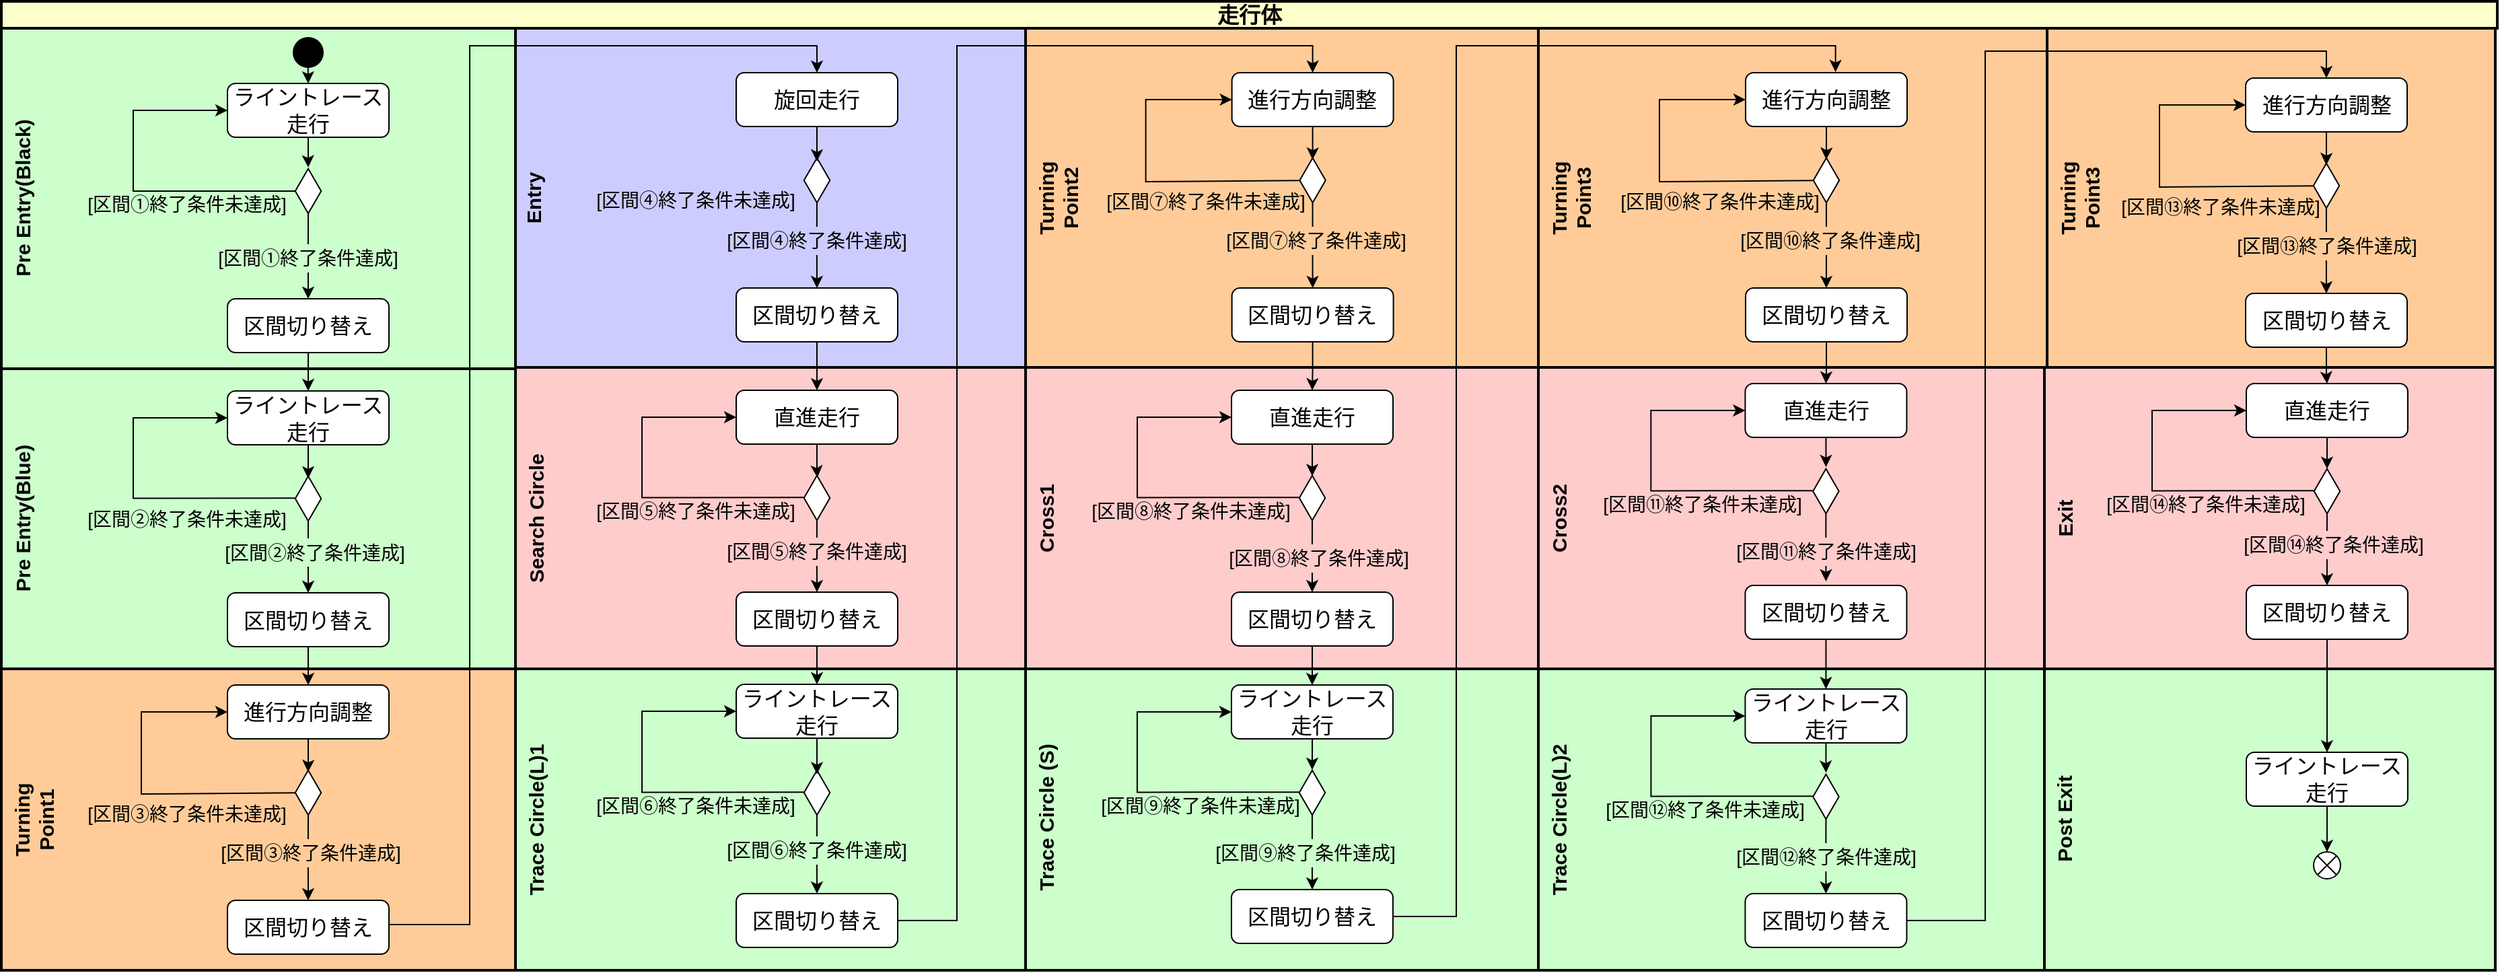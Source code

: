 <mxfile version="26.0.9">
  <diagram name="Page-1" id="2YBvvXClWsGukQMizWep">
    <mxGraphModel dx="2748" dy="-238" grid="0" gridSize="10" guides="1" tooltips="1" connect="1" arrows="1" fold="1" page="0" pageScale="1" pageWidth="850" pageHeight="1100" math="0" shadow="0">
      <root>
        <mxCell id="0" />
        <mxCell id="1" parent="0" />
        <mxCell id="0rzWzN3eRyqx4ulNen9h-58" value="Post Exit" style="rounded=0;whiteSpace=wrap;html=1;horizontal=0;align=center;verticalAlign=top;fillColor=light-dark(#CCFFCC,var(--ge-dark-color, #121212));strokeColor=light-dark(#000000,#FFFFFF);fontStyle=1;fontSize=15;strokeWidth=2;" parent="1" vertex="1">
          <mxGeometry x="1061" y="1862.5" width="336" height="224.5" as="geometry" />
        </mxCell>
        <mxCell id="0rzWzN3eRyqx4ulNen9h-57" value="Trace Circle(L)2" style="rounded=0;whiteSpace=wrap;html=1;horizontal=0;align=center;verticalAlign=top;fillColor=light-dark(#CCFFCC,var(--ge-dark-color, #121212));strokeColor=light-dark(#000000,#FFFFFF);fontStyle=1;fontSize=15;strokeWidth=2;" parent="1" vertex="1">
          <mxGeometry x="686" y="1863" width="376" height="224" as="geometry" />
        </mxCell>
        <mxCell id="0rzWzN3eRyqx4ulNen9h-56" value="Cross2" style="rounded=0;whiteSpace=wrap;html=1;horizontal=0;align=center;verticalAlign=top;fillColor=light-dark(#FFCCCC,var(--ge-dark-color, #121212));strokeColor=light-dark(#000000,#FFFFFF);fontStyle=1;fontSize=15;strokeWidth=2;" parent="1" vertex="1">
          <mxGeometry x="686" y="1639" width="378" height="224" as="geometry" />
        </mxCell>
        <mxCell id="0rzWzN3eRyqx4ulNen9h-50" value="&lt;div&gt;Turning&lt;/div&gt;Point1" style="rounded=0;whiteSpace=wrap;html=1;horizontal=0;align=center;verticalAlign=top;fillColor=light-dark(#FFCC99,var(--ge-dark-color, #121212));strokeColor=light-dark(#000000,#FFFFFF);fontStyle=1;fontSize=15;strokeWidth=2;" parent="1" vertex="1">
          <mxGeometry x="-456" y="1863" width="382" height="224" as="geometry" />
        </mxCell>
        <mxCell id="kD3-Drgtkmj37213V6Fg-55" value="Trace Circle (S)" style="rounded=0;whiteSpace=wrap;html=1;horizontal=0;align=center;verticalAlign=top;fillColor=light-dark(#CCFFCC,var(--ge-dark-color, #121212));strokeColor=light-dark(#000000,#FFFFFF);fontStyle=1;fontSize=15;strokeWidth=2;" parent="1" vertex="1">
          <mxGeometry x="305" y="1859.5" width="381" height="227.5" as="geometry" />
        </mxCell>
        <mxCell id="kD3-Drgtkmj37213V6Fg-52" value="Search Circle" style="rounded=0;whiteSpace=wrap;html=1;horizontal=0;align=center;verticalAlign=top;fillColor=light-dark(#FFCCCC,var(--ge-dark-color, #121212));strokeColor=light-dark(#000000,#FFFFFF);fontStyle=1;fontSize=15;strokeWidth=2;" parent="1" vertex="1">
          <mxGeometry x="-74" y="1639" width="379" height="224" as="geometry" />
        </mxCell>
        <mxCell id="0rzWzN3eRyqx4ulNen9h-2" value="&lt;div&gt;Turning&lt;/div&gt;Point3" style="rounded=0;whiteSpace=wrap;html=1;horizontal=0;align=center;verticalAlign=top;fillColor=light-dark(#FFCC99,var(--ge-dark-color, #121212));strokeColor=light-dark(#000000,#FFFFFF);fontStyle=1;fontSize=15;strokeWidth=2;" parent="1" vertex="1">
          <mxGeometry x="686" y="1387" width="378" height="252" as="geometry" />
        </mxCell>
        <mxCell id="0rzWzN3eRyqx4ulNen9h-3" value="&lt;div&gt;Turning&lt;/div&gt;Point3" style="rounded=0;whiteSpace=wrap;html=1;horizontal=0;align=center;verticalAlign=top;fillColor=light-dark(#FFCC99,var(--ge-dark-color, #121212));strokeColor=light-dark(#000000,#FFFFFF);fontStyle=1;fontSize=15;strokeWidth=2;" parent="1" vertex="1">
          <mxGeometry x="1064" y="1387" width="333" height="252" as="geometry" />
        </mxCell>
        <mxCell id="0rzWzN3eRyqx4ulNen9h-1" value="&lt;div&gt;Turning&lt;/div&gt;Point2" style="rounded=0;whiteSpace=wrap;html=1;horizontal=0;align=center;verticalAlign=top;fillColor=light-dark(#FFCC99,var(--ge-dark-color, #121212));strokeColor=light-dark(#000000,#FFFFFF);fontStyle=1;fontSize=15;strokeWidth=2;" parent="1" vertex="1">
          <mxGeometry x="305" y="1387" width="381" height="252" as="geometry" />
        </mxCell>
        <mxCell id="kD3-Drgtkmj37213V6Fg-36" value="Entry" style="rounded=0;whiteSpace=wrap;html=1;horizontal=0;align=center;verticalAlign=top;fillColor=light-dark(#CCCCFF,var(--ge-dark-color, #121212));strokeColor=light-dark(#000000,#FFFFFF);fontStyle=1;fontSize=15;strokeWidth=2;" parent="1" vertex="1">
          <mxGeometry x="-76" y="1387" width="381" height="252" as="geometry" />
        </mxCell>
        <mxCell id="kD3-Drgtkmj37213V6Fg-25" value="Pre Entry(B&lt;span style=&quot;background-color: transparent; color: light-dark(rgb(0, 0, 0), rgb(255, 255, 255));&quot;&gt;lue)&lt;/span&gt;" style="rounded=0;whiteSpace=wrap;html=1;horizontal=0;align=center;verticalAlign=top;fillColor=light-dark(#CCFFCC,var(--ge-dark-color, #121212));strokeColor=light-dark(#000000,#FFFFFF);fontStyle=1;fontSize=15;strokeWidth=2;" parent="1" vertex="1">
          <mxGeometry x="-456" y="1640" width="382" height="223" as="geometry" />
        </mxCell>
        <mxCell id="kD3-Drgtkmj37213V6Fg-4" value="Pre Entry(B&lt;span style=&quot;background-color: transparent; color: light-dark(rgb(0, 0, 0), rgb(255, 255, 255));&quot;&gt;lack)&lt;/span&gt;" style="rounded=0;whiteSpace=wrap;html=1;horizontal=0;align=center;verticalAlign=top;fillColor=light-dark(#CCFFCC,var(--ge-dark-color, #121212));strokeColor=light-dark(#000000,#FFFFFF);fontStyle=1;fontSize=15;strokeWidth=2;" parent="1" vertex="1">
          <mxGeometry x="-456" y="1387" width="382" height="253" as="geometry" />
        </mxCell>
        <mxCell id="kD3-Drgtkmj37213V6Fg-15" style="edgeStyle=orthogonalEdgeStyle;rounded=0;orthogonalLoop=1;jettySize=auto;html=1;entryX=0.5;entryY=0;entryDx=0;entryDy=0;exitX=0.495;exitY=0.845;exitDx=0;exitDy=0;exitPerimeter=0;" parent="1" source="kD3-Drgtkmj37213V6Fg-1" target="kD3-Drgtkmj37213V6Fg-8" edge="1">
          <mxGeometry relative="1" as="geometry" />
        </mxCell>
        <mxCell id="kD3-Drgtkmj37213V6Fg-1" value="" style="ellipse;html=1;shape=startState;fillColor=#000000;strokeColor=#000000;" parent="1" vertex="1">
          <mxGeometry x="-243" y="1390" width="30" height="30" as="geometry" />
        </mxCell>
        <mxCell id="kD3-Drgtkmj37213V6Fg-8" value="ライントレース走行" style="rounded=1;whiteSpace=wrap;html=1;fontSize=16;" parent="1" vertex="1">
          <mxGeometry x="-288" y="1428" width="120" height="40" as="geometry" />
        </mxCell>
        <mxCell id="kD3-Drgtkmj37213V6Fg-21" style="edgeStyle=orthogonalEdgeStyle;rounded=0;orthogonalLoop=1;jettySize=auto;html=1;entryX=0;entryY=0.5;entryDx=0;entryDy=0;exitX=0.5;exitY=0.003;exitDx=0;exitDy=0;exitPerimeter=0;" parent="1" source="kD3-Drgtkmj37213V6Fg-11" target="kD3-Drgtkmj37213V6Fg-8" edge="1">
          <mxGeometry relative="1" as="geometry">
            <mxPoint x="-228.022" y="1509.33" as="sourcePoint" />
            <mxPoint x="-288" y="1454.67" as="targetPoint" />
            <Array as="points">
              <mxPoint x="-358" y="1508" />
              <mxPoint x="-358" y="1448" />
            </Array>
          </mxGeometry>
        </mxCell>
        <mxCell id="kD3-Drgtkmj37213V6Fg-32" style="edgeStyle=orthogonalEdgeStyle;rounded=0;orthogonalLoop=1;jettySize=auto;html=1;entryX=0.5;entryY=0;entryDx=0;entryDy=0;" parent="1" source="kD3-Drgtkmj37213V6Fg-11" target="kD3-Drgtkmj37213V6Fg-24" edge="1">
          <mxGeometry relative="1" as="geometry" />
        </mxCell>
        <mxCell id="kD3-Drgtkmj37213V6Fg-11" value="" style="html=1;whiteSpace=wrap;aspect=fixed;shape=isoRectangle;rotation=90;direction=west;" parent="1" vertex="1">
          <mxGeometry x="-244.67" y="1498" width="33.34" height="20" as="geometry" />
        </mxCell>
        <mxCell id="kD3-Drgtkmj37213V6Fg-20" style="edgeStyle=orthogonalEdgeStyle;rounded=0;orthogonalLoop=1;jettySize=auto;html=1;entryX=1.03;entryY=0.503;entryDx=0;entryDy=0;entryPerimeter=0;" parent="1" source="kD3-Drgtkmj37213V6Fg-8" target="kD3-Drgtkmj37213V6Fg-11" edge="1">
          <mxGeometry relative="1" as="geometry" />
        </mxCell>
        <mxCell id="kD3-Drgtkmj37213V6Fg-22" value="[区間①終了条件未達成]" style="text;html=1;align=center;verticalAlign=middle;whiteSpace=wrap;rounded=0;fontSize=14;" parent="1" vertex="1">
          <mxGeometry x="-393" y="1508" width="150" height="20" as="geometry" />
        </mxCell>
        <mxCell id="kD3-Drgtkmj37213V6Fg-23" value="[区間①終了条件達成]" style="text;html=1;align=center;verticalAlign=middle;whiteSpace=wrap;rounded=0;fontSize=14;strokeColor=#CCFFCC;fillColor=light-dark(#CCFFCC,var(--ge-dark-color, #121212));" parent="1" vertex="1">
          <mxGeometry x="-303" y="1548" width="150" height="20" as="geometry" />
        </mxCell>
        <mxCell id="kD3-Drgtkmj37213V6Fg-31" style="edgeStyle=orthogonalEdgeStyle;rounded=0;orthogonalLoop=1;jettySize=auto;html=1;entryX=0.5;entryY=0;entryDx=0;entryDy=0;" parent="1" source="kD3-Drgtkmj37213V6Fg-24" target="kD3-Drgtkmj37213V6Fg-26" edge="1">
          <mxGeometry relative="1" as="geometry" />
        </mxCell>
        <mxCell id="kD3-Drgtkmj37213V6Fg-24" value="区間切り替え" style="rounded=1;whiteSpace=wrap;html=1;fontSize=16;" parent="1" vertex="1">
          <mxGeometry x="-288" y="1588" width="120" height="40" as="geometry" />
        </mxCell>
        <mxCell id="kD3-Drgtkmj37213V6Fg-26" value="ライントレース走行" style="rounded=1;whiteSpace=wrap;html=1;fontSize=16;" parent="1" vertex="1">
          <mxGeometry x="-288" y="1656.5" width="120" height="40" as="geometry" />
        </mxCell>
        <mxCell id="kD3-Drgtkmj37213V6Fg-28" style="edgeStyle=orthogonalEdgeStyle;rounded=0;orthogonalLoop=1;jettySize=auto;html=1;entryX=0;entryY=0.5;entryDx=0;entryDy=0;exitX=0.51;exitY=0.003;exitDx=0;exitDy=0;exitPerimeter=0;" parent="1" source="kD3-Drgtkmj37213V6Fg-29" edge="1">
          <mxGeometry relative="1" as="geometry">
            <mxPoint x="-237.94" y="1716.5" as="sourcePoint" />
            <mxPoint x="-288" y="1676.5" as="targetPoint" />
            <Array as="points">
              <mxPoint x="-358" y="1736.5" />
              <mxPoint x="-358" y="1676.5" />
            </Array>
          </mxGeometry>
        </mxCell>
        <mxCell id="0rzWzN3eRyqx4ulNen9h-52" style="edgeStyle=orthogonalEdgeStyle;rounded=0;orthogonalLoop=1;jettySize=auto;html=1;entryX=0.5;entryY=0;entryDx=0;entryDy=0;" parent="1" source="kD3-Drgtkmj37213V6Fg-27" target="kD3-Drgtkmj37213V6Fg-72" edge="1">
          <mxGeometry relative="1" as="geometry" />
        </mxCell>
        <mxCell id="kD3-Drgtkmj37213V6Fg-27" value="区間切り替え" style="rounded=1;whiteSpace=wrap;html=1;fontSize=16;" parent="1" vertex="1">
          <mxGeometry x="-288" y="1806.5" width="120" height="40" as="geometry" />
        </mxCell>
        <mxCell id="kD3-Drgtkmj37213V6Fg-35" style="edgeStyle=orthogonalEdgeStyle;rounded=0;orthogonalLoop=1;jettySize=auto;html=1;entryX=0.5;entryY=0;entryDx=0;entryDy=0;" parent="1" source="kD3-Drgtkmj37213V6Fg-29" target="kD3-Drgtkmj37213V6Fg-27" edge="1">
          <mxGeometry relative="1" as="geometry" />
        </mxCell>
        <mxCell id="kD3-Drgtkmj37213V6Fg-29" value="" style="html=1;whiteSpace=wrap;aspect=fixed;shape=isoRectangle;rotation=90;direction=west;" parent="1" vertex="1">
          <mxGeometry x="-244.67" y="1726.5" width="33.34" height="20" as="geometry" />
        </mxCell>
        <mxCell id="kD3-Drgtkmj37213V6Fg-30" style="edgeStyle=orthogonalEdgeStyle;rounded=0;orthogonalLoop=1;jettySize=auto;html=1;entryX=0.95;entryY=0.5;entryDx=0;entryDy=0;entryPerimeter=0;" parent="1" source="kD3-Drgtkmj37213V6Fg-26" target="kD3-Drgtkmj37213V6Fg-29" edge="1">
          <mxGeometry relative="1" as="geometry" />
        </mxCell>
        <mxCell id="kD3-Drgtkmj37213V6Fg-33" value="[区間②終了条件未達成]" style="text;html=1;align=center;verticalAlign=middle;whiteSpace=wrap;rounded=0;fontSize=14;" parent="1" vertex="1">
          <mxGeometry x="-393" y="1741.5" width="150" height="20" as="geometry" />
        </mxCell>
        <mxCell id="kD3-Drgtkmj37213V6Fg-34" value="[区間②終了条件達成]" style="text;html=1;align=center;verticalAlign=middle;whiteSpace=wrap;rounded=0;fontSize=14;strokeColor=#CCFFCC;fillColor=light-dark(#CCFFCC,var(--ge-dark-color, #121212));" parent="1" vertex="1">
          <mxGeometry x="-298" y="1766.5" width="150" height="20" as="geometry" />
        </mxCell>
        <mxCell id="kD3-Drgtkmj37213V6Fg-41" value="旋回走行" style="rounded=1;whiteSpace=wrap;html=1;fontSize=16;" parent="1" vertex="1">
          <mxGeometry x="90" y="1420" width="120" height="40" as="geometry" />
        </mxCell>
        <mxCell id="0rzWzN3eRyqx4ulNen9h-55" style="edgeStyle=orthogonalEdgeStyle;rounded=0;orthogonalLoop=1;jettySize=auto;html=1;" parent="1" source="kD3-Drgtkmj37213V6Fg-42" target="kD3-Drgtkmj37213V6Fg-62" edge="1">
          <mxGeometry relative="1" as="geometry" />
        </mxCell>
        <mxCell id="kD3-Drgtkmj37213V6Fg-42" value="区間切り替え" style="rounded=1;whiteSpace=wrap;html=1;fontSize=16;" parent="1" vertex="1">
          <mxGeometry x="90" y="1580" width="120" height="40" as="geometry" />
        </mxCell>
        <mxCell id="kD3-Drgtkmj37213V6Fg-48" style="edgeStyle=orthogonalEdgeStyle;rounded=0;orthogonalLoop=1;jettySize=auto;html=1;" parent="1" source="kD3-Drgtkmj37213V6Fg-43" target="kD3-Drgtkmj37213V6Fg-42" edge="1">
          <mxGeometry relative="1" as="geometry" />
        </mxCell>
        <mxCell id="kD3-Drgtkmj37213V6Fg-43" value="" style="html=1;whiteSpace=wrap;aspect=fixed;shape=isoRectangle;rotation=90;direction=west;" parent="1" vertex="1">
          <mxGeometry x="133.33" y="1490" width="33.34" height="20" as="geometry" />
        </mxCell>
        <mxCell id="kD3-Drgtkmj37213V6Fg-47" style="edgeStyle=orthogonalEdgeStyle;rounded=0;orthogonalLoop=1;jettySize=auto;html=1;entryX=0.922;entryY=0.498;entryDx=0;entryDy=0;entryPerimeter=0;" parent="1" source="kD3-Drgtkmj37213V6Fg-41" target="kD3-Drgtkmj37213V6Fg-43" edge="1">
          <mxGeometry relative="1" as="geometry" />
        </mxCell>
        <mxCell id="kD3-Drgtkmj37213V6Fg-50" value="[区間④終了条件達成]" style="text;html=1;align=center;verticalAlign=middle;whiteSpace=wrap;rounded=0;fontSize=14;strokeColor=#CCCCFF;fillColor=light-dark(#CCCCFF,var(--ge-dark-color, #121212));" parent="1" vertex="1">
          <mxGeometry x="75" y="1535" width="150" height="20" as="geometry" />
        </mxCell>
        <mxCell id="kD3-Drgtkmj37213V6Fg-51" value="[区間④終了条件未達成]" style="text;html=1;align=center;verticalAlign=middle;whiteSpace=wrap;rounded=0;fontSize=14;" parent="1" vertex="1">
          <mxGeometry x="-15" y="1505" width="150" height="20" as="geometry" />
        </mxCell>
        <mxCell id="kD3-Drgtkmj37213V6Fg-53" value="Trace Circle(L)1" style="rounded=0;whiteSpace=wrap;html=1;horizontal=0;align=center;verticalAlign=top;fillColor=light-dark(#CCFFCC,var(--ge-dark-color, #121212));strokeColor=light-dark(#000000,#FFFFFF);fontStyle=1;fontSize=15;strokeWidth=2;" parent="1" vertex="1">
          <mxGeometry x="-74" y="1863" width="379" height="224" as="geometry" />
        </mxCell>
        <mxCell id="kD3-Drgtkmj37213V6Fg-54" value="Cross1" style="rounded=0;whiteSpace=wrap;html=1;horizontal=0;align=center;verticalAlign=top;fillColor=light-dark(#FFCCCC,var(--ge-dark-color, #121212));strokeColor=light-dark(#000000,#FFFFFF);fontStyle=1;fontSize=15;strokeWidth=2;" parent="1" vertex="1">
          <mxGeometry x="305" y="1639" width="381" height="224" as="geometry" />
        </mxCell>
        <mxCell id="kD3-Drgtkmj37213V6Fg-56" value="Exit" style="rounded=0;whiteSpace=wrap;html=1;horizontal=0;align=center;verticalAlign=top;fillColor=light-dark(#FFCCCC,var(--ge-dark-color, #121212));strokeColor=light-dark(#000000,#FFFFFF);fontStyle=1;fontSize=15;strokeWidth=2;" parent="1" vertex="1">
          <mxGeometry x="1062" y="1639" width="335" height="224" as="geometry" />
        </mxCell>
        <mxCell id="kD3-Drgtkmj37213V6Fg-62" value="直進走行" style="rounded=1;whiteSpace=wrap;html=1;fontSize=16;" parent="1" vertex="1">
          <mxGeometry x="90" y="1656" width="120" height="40" as="geometry" />
        </mxCell>
        <mxCell id="0rzWzN3eRyqx4ulNen9h-8" style="edgeStyle=orthogonalEdgeStyle;rounded=0;orthogonalLoop=1;jettySize=auto;html=1;" parent="1" source="kD3-Drgtkmj37213V6Fg-63" target="kD3-Drgtkmj37213V6Fg-71" edge="1">
          <mxGeometry relative="1" as="geometry" />
        </mxCell>
        <mxCell id="kD3-Drgtkmj37213V6Fg-63" value="区間切り替え" style="rounded=1;whiteSpace=wrap;html=1;fontSize=16;" parent="1" vertex="1">
          <mxGeometry x="90" y="1806" width="120" height="40" as="geometry" />
        </mxCell>
        <mxCell id="kD3-Drgtkmj37213V6Fg-64" style="edgeStyle=orthogonalEdgeStyle;rounded=0;orthogonalLoop=1;jettySize=auto;html=1;entryX=0;entryY=0.5;entryDx=0;entryDy=0;exitX=0.51;exitY=0.003;exitDx=0;exitDy=0;exitPerimeter=0;" parent="1" source="kD3-Drgtkmj37213V6Fg-65" edge="1">
          <mxGeometry relative="1" as="geometry">
            <mxPoint x="140.06" y="1716" as="sourcePoint" />
            <mxPoint x="90" y="1676" as="targetPoint" />
            <Array as="points">
              <mxPoint x="20" y="1736" />
              <mxPoint x="20" y="1676" />
            </Array>
          </mxGeometry>
        </mxCell>
        <mxCell id="kD3-Drgtkmj37213V6Fg-70" style="edgeStyle=orthogonalEdgeStyle;rounded=0;orthogonalLoop=1;jettySize=auto;html=1;entryX=0.5;entryY=0;entryDx=0;entryDy=0;" parent="1" source="kD3-Drgtkmj37213V6Fg-65" target="kD3-Drgtkmj37213V6Fg-63" edge="1">
          <mxGeometry relative="1" as="geometry" />
        </mxCell>
        <mxCell id="kD3-Drgtkmj37213V6Fg-65" value="" style="html=1;whiteSpace=wrap;aspect=fixed;shape=isoRectangle;rotation=90;direction=west;" parent="1" vertex="1">
          <mxGeometry x="133.33" y="1726" width="33.34" height="20" as="geometry" />
        </mxCell>
        <mxCell id="kD3-Drgtkmj37213V6Fg-66" value="[区間⑤終了条件未達成]" style="text;html=1;align=center;verticalAlign=middle;whiteSpace=wrap;rounded=0;fontSize=14;" parent="1" vertex="1">
          <mxGeometry x="-15" y="1736" width="150" height="20" as="geometry" />
        </mxCell>
        <mxCell id="kD3-Drgtkmj37213V6Fg-67" value="[区間⑤終了条件達成]" style="text;html=1;align=center;verticalAlign=middle;whiteSpace=wrap;rounded=0;fontSize=14;strokeColor=#FFCCCC;fillColor=light-dark(#FFCCCC,var(--ge-dark-color, #121212));" parent="1" vertex="1">
          <mxGeometry x="75" y="1766" width="150" height="20" as="geometry" />
        </mxCell>
        <mxCell id="kD3-Drgtkmj37213V6Fg-69" style="edgeStyle=orthogonalEdgeStyle;rounded=0;orthogonalLoop=1;jettySize=auto;html=1;entryX=0.958;entryY=0.516;entryDx=0;entryDy=0;entryPerimeter=0;" parent="1" source="kD3-Drgtkmj37213V6Fg-62" target="kD3-Drgtkmj37213V6Fg-65" edge="1">
          <mxGeometry relative="1" as="geometry" />
        </mxCell>
        <mxCell id="kD3-Drgtkmj37213V6Fg-71" value="ライントレース&lt;div&gt;走行&lt;/div&gt;" style="rounded=1;whiteSpace=wrap;html=1;fontSize=16;" parent="1" vertex="1">
          <mxGeometry x="90" y="1874.5" width="120" height="40" as="geometry" />
        </mxCell>
        <mxCell id="kD3-Drgtkmj37213V6Fg-72" value="進行方向調整" style="rounded=1;whiteSpace=wrap;html=1;fontSize=16;" parent="1" vertex="1">
          <mxGeometry x="-288" y="1875" width="120" height="40" as="geometry" />
        </mxCell>
        <mxCell id="kD3-Drgtkmj37213V6Fg-73" style="edgeStyle=orthogonalEdgeStyle;rounded=0;orthogonalLoop=1;jettySize=auto;html=1;entryX=0;entryY=0.5;entryDx=0;entryDy=0;exitX=0.51;exitY=0.003;exitDx=0;exitDy=0;exitPerimeter=0;" parent="1" source="kD3-Drgtkmj37213V6Fg-74" edge="1">
          <mxGeometry relative="1" as="geometry">
            <mxPoint x="140.06" y="1934.5" as="sourcePoint" />
            <mxPoint x="90" y="1894.5" as="targetPoint" />
            <Array as="points">
              <mxPoint x="20" y="1954.5" />
              <mxPoint x="20" y="1894.5" />
            </Array>
          </mxGeometry>
        </mxCell>
        <mxCell id="DjXo14qDJdDYDq_xt4h0-59" style="edgeStyle=orthogonalEdgeStyle;rounded=0;orthogonalLoop=1;jettySize=auto;html=1;" parent="1" source="kD3-Drgtkmj37213V6Fg-74" target="DjXo14qDJdDYDq_xt4h0-58" edge="1">
          <mxGeometry relative="1" as="geometry" />
        </mxCell>
        <mxCell id="kD3-Drgtkmj37213V6Fg-74" value="" style="html=1;whiteSpace=wrap;aspect=fixed;shape=isoRectangle;rotation=90;direction=west;" parent="1" vertex="1">
          <mxGeometry x="133.33" y="1945" width="33.34" height="20" as="geometry" />
        </mxCell>
        <mxCell id="kD3-Drgtkmj37213V6Fg-75" value="[区間⑥終了条件未達成]" style="text;html=1;align=center;verticalAlign=middle;whiteSpace=wrap;rounded=0;fontSize=14;" parent="1" vertex="1">
          <mxGeometry x="-15" y="1954.5" width="150" height="20" as="geometry" />
        </mxCell>
        <mxCell id="kD3-Drgtkmj37213V6Fg-76" value="直進走行" style="rounded=1;whiteSpace=wrap;html=1;fontSize=16;" parent="1" vertex="1">
          <mxGeometry x="458" y="1656" width="120" height="40" as="geometry" />
        </mxCell>
        <mxCell id="0rzWzN3eRyqx4ulNen9h-69" style="edgeStyle=orthogonalEdgeStyle;rounded=0;orthogonalLoop=1;jettySize=auto;html=1;" parent="1" source="kD3-Drgtkmj37213V6Fg-77" target="kD3-Drgtkmj37213V6Fg-89" edge="1">
          <mxGeometry relative="1" as="geometry" />
        </mxCell>
        <mxCell id="kD3-Drgtkmj37213V6Fg-77" value="区間切り替え" style="rounded=1;whiteSpace=wrap;html=1;fontSize=16;" parent="1" vertex="1">
          <mxGeometry x="458" y="1806" width="120" height="40" as="geometry" />
        </mxCell>
        <mxCell id="kD3-Drgtkmj37213V6Fg-78" style="edgeStyle=orthogonalEdgeStyle;rounded=0;orthogonalLoop=1;jettySize=auto;html=1;entryX=0;entryY=0.5;entryDx=0;entryDy=0;exitX=0.51;exitY=0.003;exitDx=0;exitDy=0;exitPerimeter=0;" parent="1" source="kD3-Drgtkmj37213V6Fg-79" edge="1">
          <mxGeometry relative="1" as="geometry">
            <mxPoint x="508.06" y="1716" as="sourcePoint" />
            <mxPoint x="458" y="1676" as="targetPoint" />
            <Array as="points">
              <mxPoint x="388" y="1736" />
              <mxPoint x="388" y="1676" />
            </Array>
          </mxGeometry>
        </mxCell>
        <mxCell id="kD3-Drgtkmj37213V6Fg-86" style="edgeStyle=orthogonalEdgeStyle;rounded=0;orthogonalLoop=1;jettySize=auto;html=1;entryX=0.5;entryY=0;entryDx=0;entryDy=0;" parent="1" source="kD3-Drgtkmj37213V6Fg-79" target="kD3-Drgtkmj37213V6Fg-77" edge="1">
          <mxGeometry relative="1" as="geometry" />
        </mxCell>
        <mxCell id="kD3-Drgtkmj37213V6Fg-79" value="" style="html=1;whiteSpace=wrap;aspect=fixed;shape=isoRectangle;rotation=90;direction=west;" parent="1" vertex="1">
          <mxGeometry x="501.33" y="1726" width="33.34" height="20" as="geometry" />
        </mxCell>
        <mxCell id="kD3-Drgtkmj37213V6Fg-80" value="[区間⑧終了条件未達成]" style="text;html=1;align=center;verticalAlign=middle;whiteSpace=wrap;rounded=0;fontSize=14;" parent="1" vertex="1">
          <mxGeometry x="353" y="1736" width="150" height="20" as="geometry" />
        </mxCell>
        <mxCell id="kD3-Drgtkmj37213V6Fg-82" style="edgeStyle=orthogonalEdgeStyle;rounded=0;orthogonalLoop=1;jettySize=auto;html=1;entryX=0.914;entryY=0.5;entryDx=0;entryDy=0;entryPerimeter=0;" parent="1" source="kD3-Drgtkmj37213V6Fg-71" target="kD3-Drgtkmj37213V6Fg-74" edge="1">
          <mxGeometry relative="1" as="geometry" />
        </mxCell>
        <mxCell id="kD3-Drgtkmj37213V6Fg-85" style="edgeStyle=orthogonalEdgeStyle;rounded=0;orthogonalLoop=1;jettySize=auto;html=1;entryX=0.986;entryY=0.5;entryDx=0;entryDy=0;entryPerimeter=0;" parent="1" source="kD3-Drgtkmj37213V6Fg-76" target="kD3-Drgtkmj37213V6Fg-79" edge="1">
          <mxGeometry relative="1" as="geometry" />
        </mxCell>
        <mxCell id="kD3-Drgtkmj37213V6Fg-87" value="[区間⑧終了条件達成]" style="text;html=1;align=center;verticalAlign=middle;whiteSpace=wrap;rounded=0;fontSize=14;strokeColor=#FFCCCC;fillColor=light-dark(#FFCCCC,var(--ge-dark-color, #121212));" parent="1" vertex="1">
          <mxGeometry x="448" y="1771" width="150" height="20" as="geometry" />
        </mxCell>
        <mxCell id="kD3-Drgtkmj37213V6Fg-88" value="[区間⑥終了条件達成]" style="text;html=1;align=center;verticalAlign=middle;whiteSpace=wrap;rounded=0;fontSize=14;strokeColor=#CCFFCC;fillColor=light-dark(#CCFFCC,var(--ge-dark-color, #121212));" parent="1" vertex="1">
          <mxGeometry x="75" y="1988" width="150" height="20" as="geometry" />
        </mxCell>
        <mxCell id="kD3-Drgtkmj37213V6Fg-89" value="ライントレース走行" style="rounded=1;whiteSpace=wrap;html=1;fontSize=16;" parent="1" vertex="1">
          <mxGeometry x="457.97" y="1875" width="120" height="40" as="geometry" />
        </mxCell>
        <mxCell id="kD3-Drgtkmj37213V6Fg-91" style="edgeStyle=orthogonalEdgeStyle;rounded=0;orthogonalLoop=1;jettySize=auto;html=1;entryX=0;entryY=0.5;entryDx=0;entryDy=0;exitX=0.51;exitY=0.003;exitDx=0;exitDy=0;exitPerimeter=0;" parent="1" source="kD3-Drgtkmj37213V6Fg-93" edge="1">
          <mxGeometry relative="1" as="geometry">
            <mxPoint x="508.03" y="1935" as="sourcePoint" />
            <mxPoint x="457.97" y="1895" as="targetPoint" />
            <Array as="points">
              <mxPoint x="387.97" y="1955" />
              <mxPoint x="387.97" y="1895" />
            </Array>
          </mxGeometry>
        </mxCell>
        <mxCell id="DjXo14qDJdDYDq_xt4h0-62" style="edgeStyle=orthogonalEdgeStyle;rounded=0;orthogonalLoop=1;jettySize=auto;html=1;" parent="1" source="kD3-Drgtkmj37213V6Fg-93" target="DjXo14qDJdDYDq_xt4h0-61" edge="1">
          <mxGeometry relative="1" as="geometry" />
        </mxCell>
        <mxCell id="kD3-Drgtkmj37213V6Fg-93" value="" style="html=1;whiteSpace=wrap;aspect=fixed;shape=isoRectangle;rotation=90;direction=west;" parent="1" vertex="1">
          <mxGeometry x="501.3" y="1945" width="33.34" height="20" as="geometry" />
        </mxCell>
        <mxCell id="DjXo14qDJdDYDq_xt4h0-3" style="edgeStyle=orthogonalEdgeStyle;rounded=0;orthogonalLoop=1;jettySize=auto;html=1;entryX=1.01;entryY=0.5;entryDx=0;entryDy=0;entryPerimeter=0;" parent="1" source="kD3-Drgtkmj37213V6Fg-89" target="kD3-Drgtkmj37213V6Fg-93" edge="1">
          <mxGeometry relative="1" as="geometry" />
        </mxCell>
        <mxCell id="DjXo14qDJdDYDq_xt4h0-5" value="[区間⑨終了条件未達成]" style="text;html=1;align=center;verticalAlign=middle;whiteSpace=wrap;rounded=0;fontSize=14;" parent="1" vertex="1">
          <mxGeometry x="360" y="1955" width="150" height="20" as="geometry" />
        </mxCell>
        <mxCell id="DjXo14qDJdDYDq_xt4h0-6" value="[区間⑨終了条件達成]" style="text;html=1;align=center;verticalAlign=middle;whiteSpace=wrap;rounded=0;fontSize=14;strokeColor=#CCFFCC;fillColor=light-dark(#CCFFCC,var(--ge-dark-color, #121212));" parent="1" vertex="1">
          <mxGeometry x="438" y="1990" width="150" height="20" as="geometry" />
        </mxCell>
        <mxCell id="DjXo14qDJdDYDq_xt4h0-9" value="直進走行" style="rounded=1;whiteSpace=wrap;html=1;fontSize=16;" parent="1" vertex="1">
          <mxGeometry x="839.7" y="1651" width="120" height="40" as="geometry" />
        </mxCell>
        <mxCell id="0rzWzN3eRyqx4ulNen9h-37" style="edgeStyle=orthogonalEdgeStyle;rounded=0;orthogonalLoop=1;jettySize=auto;html=1;" parent="1" source="DjXo14qDJdDYDq_xt4h0-10" target="DjXo14qDJdDYDq_xt4h0-20" edge="1">
          <mxGeometry relative="1" as="geometry" />
        </mxCell>
        <mxCell id="DjXo14qDJdDYDq_xt4h0-10" value="区間切り替え" style="rounded=1;whiteSpace=wrap;html=1;fontSize=16;" parent="1" vertex="1">
          <mxGeometry x="839.7" y="1801" width="120" height="40" as="geometry" />
        </mxCell>
        <mxCell id="DjXo14qDJdDYDq_xt4h0-11" style="edgeStyle=orthogonalEdgeStyle;rounded=0;orthogonalLoop=1;jettySize=auto;html=1;entryX=0;entryY=0.5;entryDx=0;entryDy=0;exitX=0.51;exitY=0.003;exitDx=0;exitDy=0;exitPerimeter=0;" parent="1" source="DjXo14qDJdDYDq_xt4h0-12" edge="1">
          <mxGeometry relative="1" as="geometry">
            <mxPoint x="889.73" y="1711" as="sourcePoint" />
            <mxPoint x="839.67" y="1671" as="targetPoint" />
            <Array as="points">
              <mxPoint x="769.67" y="1731" />
              <mxPoint x="769.67" y="1671" />
            </Array>
          </mxGeometry>
        </mxCell>
        <mxCell id="DjXo14qDJdDYDq_xt4h0-12" value="" style="html=1;whiteSpace=wrap;aspect=fixed;shape=isoRectangle;rotation=90;direction=west;" parent="1" vertex="1">
          <mxGeometry x="883.0" y="1721" width="33.34" height="20" as="geometry" />
        </mxCell>
        <mxCell id="DjXo14qDJdDYDq_xt4h0-13" value="[区間⑪終了条件未達成]" style="text;html=1;align=center;verticalAlign=middle;whiteSpace=wrap;rounded=0;fontSize=14;" parent="1" vertex="1">
          <mxGeometry x="733" y="1731" width="150" height="20" as="geometry" />
        </mxCell>
        <mxCell id="DjXo14qDJdDYDq_xt4h0-16" style="edgeStyle=orthogonalEdgeStyle;rounded=0;orthogonalLoop=1;jettySize=auto;html=1;entryX=1.04;entryY=0.502;entryDx=0;entryDy=0;entryPerimeter=0;" parent="1" source="DjXo14qDJdDYDq_xt4h0-9" target="DjXo14qDJdDYDq_xt4h0-12" edge="1">
          <mxGeometry relative="1" as="geometry" />
        </mxCell>
        <mxCell id="DjXo14qDJdDYDq_xt4h0-17" style="edgeStyle=orthogonalEdgeStyle;rounded=0;orthogonalLoop=1;jettySize=auto;html=1;entryX=0.5;entryY=-0.075;entryDx=0;entryDy=0;entryPerimeter=0;" parent="1" source="DjXo14qDJdDYDq_xt4h0-12" target="DjXo14qDJdDYDq_xt4h0-10" edge="1">
          <mxGeometry relative="1" as="geometry" />
        </mxCell>
        <mxCell id="DjXo14qDJdDYDq_xt4h0-14" value="[区間⑪終了条件達成]" style="text;html=1;align=center;verticalAlign=middle;whiteSpace=wrap;rounded=0;fontSize=14;strokeColor=#FFCCCC;fillColor=light-dark(#FFCCCC,var(--ge-dark-color, #121212));" parent="1" vertex="1">
          <mxGeometry x="824.7" y="1766" width="150" height="20" as="geometry" />
        </mxCell>
        <mxCell id="DjXo14qDJdDYDq_xt4h0-19" value="走行体" style="rounded=0;whiteSpace=wrap;html=1;strokeWidth=2;fillColor=light-dark(#FFFFCC,var(--ge-dark-color, #121212));fontSize=16;fontStyle=1" parent="1" vertex="1">
          <mxGeometry x="-456" y="1367" width="1854.5" height="20" as="geometry" />
        </mxCell>
        <mxCell id="DjXo14qDJdDYDq_xt4h0-20" value="ライントレース&lt;div&gt;走行&lt;/div&gt;" style="rounded=1;whiteSpace=wrap;html=1;fontSize=16;" parent="1" vertex="1">
          <mxGeometry x="839.7" y="1878" width="120" height="40" as="geometry" />
        </mxCell>
        <mxCell id="DjXo14qDJdDYDq_xt4h0-22" style="edgeStyle=orthogonalEdgeStyle;rounded=0;orthogonalLoop=1;jettySize=auto;html=1;entryX=0;entryY=0.5;entryDx=0;entryDy=0;exitX=0.51;exitY=0.003;exitDx=0;exitDy=0;exitPerimeter=0;" parent="1" source="DjXo14qDJdDYDq_xt4h0-23" edge="1">
          <mxGeometry relative="1" as="geometry">
            <mxPoint x="889.76" y="1938" as="sourcePoint" />
            <mxPoint x="839.7" y="1898" as="targetPoint" />
            <Array as="points">
              <mxPoint x="769.7" y="1958" />
              <mxPoint x="769.7" y="1898" />
            </Array>
          </mxGeometry>
        </mxCell>
        <mxCell id="DjXo14qDJdDYDq_xt4h0-65" style="edgeStyle=orthogonalEdgeStyle;rounded=0;orthogonalLoop=1;jettySize=auto;html=1;" parent="1" source="DjXo14qDJdDYDq_xt4h0-23" target="DjXo14qDJdDYDq_xt4h0-64" edge="1">
          <mxGeometry relative="1" as="geometry" />
        </mxCell>
        <mxCell id="DjXo14qDJdDYDq_xt4h0-23" value="" style="html=1;whiteSpace=wrap;aspect=fixed;shape=isoRectangle;rotation=90;direction=west;" parent="1" vertex="1">
          <mxGeometry x="883.03" y="1948" width="33.34" height="20" as="geometry" />
        </mxCell>
        <mxCell id="DjXo14qDJdDYDq_xt4h0-24" value="[区間⑫終了条件未達成]" style="text;html=1;align=center;verticalAlign=middle;whiteSpace=wrap;rounded=0;fontSize=14;" parent="1" vertex="1">
          <mxGeometry x="734.7" y="1958" width="150" height="20" as="geometry" />
        </mxCell>
        <mxCell id="DjXo14qDJdDYDq_xt4h0-25" value="[区間⑫終了条件達成]" style="text;html=1;align=center;verticalAlign=middle;whiteSpace=wrap;rounded=0;fontSize=14;strokeColor=#CCFFCC;fillColor=light-dark(#CCFFCC,var(--ge-dark-color, #121212));" parent="1" vertex="1">
          <mxGeometry x="824.7" y="1993" width="150" height="20" as="geometry" />
        </mxCell>
        <mxCell id="DjXo14qDJdDYDq_xt4h0-27" style="edgeStyle=orthogonalEdgeStyle;rounded=0;orthogonalLoop=1;jettySize=auto;html=1;entryX=1.035;entryY=0.503;entryDx=0;entryDy=0;entryPerimeter=0;" parent="1" source="DjXo14qDJdDYDq_xt4h0-20" target="DjXo14qDJdDYDq_xt4h0-23" edge="1">
          <mxGeometry relative="1" as="geometry" />
        </mxCell>
        <mxCell id="DjXo14qDJdDYDq_xt4h0-30" value="直進走行" style="rounded=1;whiteSpace=wrap;html=1;fontSize=16;" parent="1" vertex="1">
          <mxGeometry x="1212" y="1651" width="120" height="40" as="geometry" />
        </mxCell>
        <mxCell id="0rzWzN3eRyqx4ulNen9h-73" style="edgeStyle=orthogonalEdgeStyle;rounded=0;orthogonalLoop=1;jettySize=auto;html=1;" parent="1" source="DjXo14qDJdDYDq_xt4h0-31" target="DjXo14qDJdDYDq_xt4h0-39" edge="1">
          <mxGeometry relative="1" as="geometry" />
        </mxCell>
        <mxCell id="DjXo14qDJdDYDq_xt4h0-31" value="区間切り替え" style="rounded=1;whiteSpace=wrap;html=1;fontSize=16;" parent="1" vertex="1">
          <mxGeometry x="1212" y="1801" width="120" height="40" as="geometry" />
        </mxCell>
        <mxCell id="DjXo14qDJdDYDq_xt4h0-32" style="edgeStyle=orthogonalEdgeStyle;rounded=0;orthogonalLoop=1;jettySize=auto;html=1;entryX=0;entryY=0.5;entryDx=0;entryDy=0;exitX=0.51;exitY=0.003;exitDx=0;exitDy=0;exitPerimeter=0;" parent="1" source="DjXo14qDJdDYDq_xt4h0-33" edge="1">
          <mxGeometry relative="1" as="geometry">
            <mxPoint x="1262.06" y="1711" as="sourcePoint" />
            <mxPoint x="1212" y="1671" as="targetPoint" />
            <Array as="points">
              <mxPoint x="1142" y="1731" />
              <mxPoint x="1142" y="1671" />
            </Array>
          </mxGeometry>
        </mxCell>
        <mxCell id="DjXo14qDJdDYDq_xt4h0-38" style="edgeStyle=orthogonalEdgeStyle;rounded=0;orthogonalLoop=1;jettySize=auto;html=1;" parent="1" source="DjXo14qDJdDYDq_xt4h0-33" target="DjXo14qDJdDYDq_xt4h0-31" edge="1">
          <mxGeometry relative="1" as="geometry" />
        </mxCell>
        <mxCell id="DjXo14qDJdDYDq_xt4h0-33" value="" style="html=1;whiteSpace=wrap;aspect=fixed;shape=isoRectangle;rotation=90;direction=west;" parent="1" vertex="1">
          <mxGeometry x="1255.33" y="1721" width="33.34" height="20" as="geometry" />
        </mxCell>
        <mxCell id="DjXo14qDJdDYDq_xt4h0-34" value="[区間⑭&lt;span style=&quot;background-color: transparent; color: light-dark(rgb(0, 0, 0), rgb(255, 255, 255));&quot;&gt;終了条件未達成]&lt;/span&gt;" style="text;html=1;align=center;verticalAlign=middle;whiteSpace=wrap;rounded=0;fontSize=14;" parent="1" vertex="1">
          <mxGeometry x="1107" y="1731" width="150" height="20" as="geometry" />
        </mxCell>
        <mxCell id="DjXo14qDJdDYDq_xt4h0-35" value="[区間⑭終了条件達成]" style="text;html=1;align=center;verticalAlign=middle;whiteSpace=wrap;rounded=0;fontSize=14;strokeColor=#FFCCCC;fillColor=light-dark(#FFCCCC,var(--ge-dark-color, #121212));" parent="1" vertex="1">
          <mxGeometry x="1202" y="1761" width="150" height="20" as="geometry" />
        </mxCell>
        <mxCell id="DjXo14qDJdDYDq_xt4h0-37" style="edgeStyle=orthogonalEdgeStyle;rounded=0;orthogonalLoop=1;jettySize=auto;html=1;entryX=1;entryY=0.499;entryDx=0;entryDy=0;entryPerimeter=0;" parent="1" source="DjXo14qDJdDYDq_xt4h0-30" target="DjXo14qDJdDYDq_xt4h0-33" edge="1">
          <mxGeometry relative="1" as="geometry" />
        </mxCell>
        <mxCell id="DjXo14qDJdDYDq_xt4h0-39" value="ライントレース&lt;div&gt;走行&lt;/div&gt;" style="rounded=1;whiteSpace=wrap;html=1;fontSize=16;" parent="1" vertex="1">
          <mxGeometry x="1212" y="1925" width="120" height="40" as="geometry" />
        </mxCell>
        <mxCell id="DjXo14qDJdDYDq_xt4h0-54" value="" style="shape=sumEllipse;perimeter=ellipsePerimeter;whiteSpace=wrap;html=1;backgroundOutline=1;" parent="1" vertex="1">
          <mxGeometry x="1262" y="1999" width="20" height="20" as="geometry" />
        </mxCell>
        <mxCell id="0rzWzN3eRyqx4ulNen9h-67" style="edgeStyle=orthogonalEdgeStyle;rounded=0;orthogonalLoop=1;jettySize=auto;html=1;entryX=0.5;entryY=0;entryDx=0;entryDy=0;" parent="1" source="DjXo14qDJdDYDq_xt4h0-58" target="0rzWzN3eRyqx4ulNen9h-59" edge="1">
          <mxGeometry relative="1" as="geometry">
            <Array as="points">
              <mxPoint x="254" y="2050" />
              <mxPoint x="254" y="1400" />
              <mxPoint x="518" y="1400" />
            </Array>
          </mxGeometry>
        </mxCell>
        <mxCell id="DjXo14qDJdDYDq_xt4h0-58" value="区間切り替え" style="rounded=1;whiteSpace=wrap;html=1;fontSize=16;" parent="1" vertex="1">
          <mxGeometry x="90" y="2030" width="120" height="40" as="geometry" />
        </mxCell>
        <mxCell id="DjXo14qDJdDYDq_xt4h0-61" value="区間切り替え" style="rounded=1;whiteSpace=wrap;html=1;fontSize=16;" parent="1" vertex="1">
          <mxGeometry x="457.97" y="2027" width="120" height="40" as="geometry" />
        </mxCell>
        <mxCell id="0rzWzN3eRyqx4ulNen9h-45" style="edgeStyle=orthogonalEdgeStyle;rounded=0;orthogonalLoop=1;jettySize=auto;html=1;entryX=0.5;entryY=0;entryDx=0;entryDy=0;" parent="1" source="DjXo14qDJdDYDq_xt4h0-64" target="0rzWzN3eRyqx4ulNen9h-38" edge="1">
          <mxGeometry relative="1" as="geometry">
            <Array as="points">
              <mxPoint x="1018" y="2050" />
              <mxPoint x="1018" y="1404" />
              <mxPoint x="1272" y="1404" />
            </Array>
          </mxGeometry>
        </mxCell>
        <mxCell id="DjXo14qDJdDYDq_xt4h0-64" value="区間切り替え" style="rounded=1;whiteSpace=wrap;html=1;fontSize=16;" parent="1" vertex="1">
          <mxGeometry x="839.7" y="2030" width="120" height="40" as="geometry" />
        </mxCell>
        <mxCell id="DjXo14qDJdDYDq_xt4h0-71" style="edgeStyle=orthogonalEdgeStyle;rounded=0;orthogonalLoop=1;jettySize=auto;html=1;" parent="1" source="DjXo14qDJdDYDq_xt4h0-39" edge="1">
          <mxGeometry relative="1" as="geometry">
            <mxPoint x="1272" y="1999" as="targetPoint" />
          </mxGeometry>
        </mxCell>
        <mxCell id="0rzWzN3eRyqx4ulNen9h-54" style="edgeStyle=orthogonalEdgeStyle;rounded=0;orthogonalLoop=1;jettySize=auto;html=1;entryX=0.5;entryY=0;entryDx=0;entryDy=0;" parent="1" source="0rzWzN3eRyqx4ulNen9h-9" target="kD3-Drgtkmj37213V6Fg-41" edge="1">
          <mxGeometry relative="1" as="geometry">
            <Array as="points">
              <mxPoint x="-108" y="2053" />
              <mxPoint x="-108" y="1400" />
              <mxPoint x="150" y="1400" />
            </Array>
          </mxGeometry>
        </mxCell>
        <mxCell id="0rzWzN3eRyqx4ulNen9h-9" value="区間切り替え" style="rounded=1;whiteSpace=wrap;html=1;fontSize=16;" parent="1" vertex="1">
          <mxGeometry x="-288" y="2035" width="120" height="40" as="geometry" />
        </mxCell>
        <mxCell id="0rzWzN3eRyqx4ulNen9h-16" style="edgeStyle=orthogonalEdgeStyle;rounded=0;orthogonalLoop=1;jettySize=auto;html=1;entryX=0.5;entryY=0;entryDx=0;entryDy=0;" parent="1" source="0rzWzN3eRyqx4ulNen9h-10" target="0rzWzN3eRyqx4ulNen9h-9" edge="1">
          <mxGeometry relative="1" as="geometry" />
        </mxCell>
        <mxCell id="0rzWzN3eRyqx4ulNen9h-17" style="edgeStyle=orthogonalEdgeStyle;rounded=0;orthogonalLoop=1;jettySize=auto;html=1;entryX=0;entryY=0.5;entryDx=0;entryDy=0;" parent="1" source="0rzWzN3eRyqx4ulNen9h-10" target="kD3-Drgtkmj37213V6Fg-72" edge="1">
          <mxGeometry relative="1" as="geometry">
            <Array as="points">
              <mxPoint x="-352" y="1956" />
              <mxPoint x="-352" y="1895" />
            </Array>
          </mxGeometry>
        </mxCell>
        <mxCell id="0rzWzN3eRyqx4ulNen9h-10" value="" style="html=1;whiteSpace=wrap;aspect=fixed;shape=isoRectangle;rotation=90;direction=west;" parent="1" vertex="1">
          <mxGeometry x="-244.67" y="1945" width="33.34" height="20" as="geometry" />
        </mxCell>
        <mxCell id="0rzWzN3eRyqx4ulNen9h-11" value="[区間③終了条件達成]" style="text;html=1;align=center;verticalAlign=middle;whiteSpace=wrap;rounded=0;fontSize=14;strokeColor=#FFCC99;fillColor=light-dark(#FFCC99,var(--ge-dark-color, #121212));" parent="1" vertex="1">
          <mxGeometry x="-301.33" y="1990" width="150" height="20" as="geometry" />
        </mxCell>
        <mxCell id="0rzWzN3eRyqx4ulNen9h-13" value="[区間③終了条件未達成]" style="text;html=1;align=center;verticalAlign=middle;whiteSpace=wrap;rounded=0;fontSize=14;" parent="1" vertex="1">
          <mxGeometry x="-393" y="1960.5" width="150" height="20" as="geometry" />
        </mxCell>
        <mxCell id="0rzWzN3eRyqx4ulNen9h-14" style="edgeStyle=orthogonalEdgeStyle;rounded=0;orthogonalLoop=1;jettySize=auto;html=1;entryX=0.962;entryY=0.496;entryDx=0;entryDy=0;entryPerimeter=0;" parent="1" source="kD3-Drgtkmj37213V6Fg-72" target="0rzWzN3eRyqx4ulNen9h-10" edge="1">
          <mxGeometry relative="1" as="geometry" />
        </mxCell>
        <mxCell id="0rzWzN3eRyqx4ulNen9h-27" value="進行方向調整" style="rounded=1;whiteSpace=wrap;html=1;fontSize=16;" parent="1" vertex="1">
          <mxGeometry x="839.97" y="1420" width="120" height="40" as="geometry" />
        </mxCell>
        <mxCell id="0rzWzN3eRyqx4ulNen9h-71" style="edgeStyle=orthogonalEdgeStyle;rounded=0;orthogonalLoop=1;jettySize=auto;html=1;" parent="1" source="0rzWzN3eRyqx4ulNen9h-28" target="DjXo14qDJdDYDq_xt4h0-9" edge="1">
          <mxGeometry relative="1" as="geometry" />
        </mxCell>
        <mxCell id="0rzWzN3eRyqx4ulNen9h-28" value="区間切り替え" style="rounded=1;whiteSpace=wrap;html=1;fontSize=16;" parent="1" vertex="1">
          <mxGeometry x="839.97" y="1580" width="120" height="40" as="geometry" />
        </mxCell>
        <mxCell id="0rzWzN3eRyqx4ulNen9h-29" style="edgeStyle=orthogonalEdgeStyle;rounded=0;orthogonalLoop=1;jettySize=auto;html=1;entryX=0.5;entryY=0;entryDx=0;entryDy=0;" parent="1" source="0rzWzN3eRyqx4ulNen9h-31" target="0rzWzN3eRyqx4ulNen9h-28" edge="1">
          <mxGeometry relative="1" as="geometry" />
        </mxCell>
        <mxCell id="0rzWzN3eRyqx4ulNen9h-30" style="edgeStyle=orthogonalEdgeStyle;rounded=0;orthogonalLoop=1;jettySize=auto;html=1;entryX=0;entryY=0.5;entryDx=0;entryDy=0;" parent="1" source="0rzWzN3eRyqx4ulNen9h-31" target="0rzWzN3eRyqx4ulNen9h-27" edge="1">
          <mxGeometry relative="1" as="geometry">
            <Array as="points">
              <mxPoint x="775.97" y="1501" />
              <mxPoint x="775.97" y="1440" />
            </Array>
          </mxGeometry>
        </mxCell>
        <mxCell id="0rzWzN3eRyqx4ulNen9h-31" value="" style="html=1;whiteSpace=wrap;aspect=fixed;shape=isoRectangle;rotation=90;direction=west;" parent="1" vertex="1">
          <mxGeometry x="883.3" y="1490" width="33.34" height="20" as="geometry" />
        </mxCell>
        <mxCell id="0rzWzN3eRyqx4ulNen9h-32" value="[区間⑩終了条件達成]" style="text;html=1;align=center;verticalAlign=middle;whiteSpace=wrap;rounded=0;fontSize=14;strokeColor=#FFCC99;fillColor=light-dark(#FFCC99,var(--ge-dark-color, #121212));" parent="1" vertex="1">
          <mxGeometry x="827.67" y="1535" width="150" height="20" as="geometry" />
        </mxCell>
        <mxCell id="0rzWzN3eRyqx4ulNen9h-33" value="[区間⑩終了条件未達成]" style="text;html=1;align=center;verticalAlign=middle;whiteSpace=wrap;rounded=0;fontSize=14;" parent="1" vertex="1">
          <mxGeometry x="746" y="1505.5" width="150" height="20" as="geometry" />
        </mxCell>
        <mxCell id="0rzWzN3eRyqx4ulNen9h-34" style="edgeStyle=orthogonalEdgeStyle;rounded=0;orthogonalLoop=1;jettySize=auto;html=1;entryX=0.962;entryY=0.496;entryDx=0;entryDy=0;entryPerimeter=0;" parent="1" source="0rzWzN3eRyqx4ulNen9h-27" target="0rzWzN3eRyqx4ulNen9h-31" edge="1">
          <mxGeometry relative="1" as="geometry" />
        </mxCell>
        <mxCell id="0rzWzN3eRyqx4ulNen9h-38" value="進行方向調整" style="rounded=1;whiteSpace=wrap;html=1;fontSize=16;" parent="1" vertex="1">
          <mxGeometry x="1211.5" y="1424" width="120" height="40" as="geometry" />
        </mxCell>
        <mxCell id="0rzWzN3eRyqx4ulNen9h-72" style="edgeStyle=orthogonalEdgeStyle;rounded=0;orthogonalLoop=1;jettySize=auto;html=1;" parent="1" source="0rzWzN3eRyqx4ulNen9h-39" target="DjXo14qDJdDYDq_xt4h0-30" edge="1">
          <mxGeometry relative="1" as="geometry" />
        </mxCell>
        <mxCell id="0rzWzN3eRyqx4ulNen9h-39" value="区間切り替え" style="rounded=1;whiteSpace=wrap;html=1;fontSize=16;" parent="1" vertex="1">
          <mxGeometry x="1211.5" y="1584" width="120" height="40" as="geometry" />
        </mxCell>
        <mxCell id="0rzWzN3eRyqx4ulNen9h-40" style="edgeStyle=orthogonalEdgeStyle;rounded=0;orthogonalLoop=1;jettySize=auto;html=1;entryX=0.5;entryY=0;entryDx=0;entryDy=0;" parent="1" source="0rzWzN3eRyqx4ulNen9h-42" target="0rzWzN3eRyqx4ulNen9h-39" edge="1">
          <mxGeometry relative="1" as="geometry" />
        </mxCell>
        <mxCell id="0rzWzN3eRyqx4ulNen9h-41" style="edgeStyle=orthogonalEdgeStyle;rounded=0;orthogonalLoop=1;jettySize=auto;html=1;entryX=0;entryY=0.5;entryDx=0;entryDy=0;" parent="1" source="0rzWzN3eRyqx4ulNen9h-42" target="0rzWzN3eRyqx4ulNen9h-38" edge="1">
          <mxGeometry relative="1" as="geometry">
            <Array as="points">
              <mxPoint x="1147.5" y="1505" />
              <mxPoint x="1147.5" y="1444" />
            </Array>
          </mxGeometry>
        </mxCell>
        <mxCell id="0rzWzN3eRyqx4ulNen9h-42" value="" style="html=1;whiteSpace=wrap;aspect=fixed;shape=isoRectangle;rotation=90;direction=west;" parent="1" vertex="1">
          <mxGeometry x="1254.83" y="1494" width="33.34" height="20" as="geometry" />
        </mxCell>
        <mxCell id="0rzWzN3eRyqx4ulNen9h-43" value="[区間⑬終了条件未達成]" style="text;html=1;align=center;verticalAlign=middle;whiteSpace=wrap;rounded=0;fontSize=14;" parent="1" vertex="1">
          <mxGeometry x="1117.53" y="1509.5" width="150" height="20" as="geometry" />
        </mxCell>
        <mxCell id="0rzWzN3eRyqx4ulNen9h-44" style="edgeStyle=orthogonalEdgeStyle;rounded=0;orthogonalLoop=1;jettySize=auto;html=1;entryX=0.962;entryY=0.496;entryDx=0;entryDy=0;entryPerimeter=0;" parent="1" source="0rzWzN3eRyqx4ulNen9h-38" target="0rzWzN3eRyqx4ulNen9h-42" edge="1">
          <mxGeometry relative="1" as="geometry" />
        </mxCell>
        <mxCell id="0rzWzN3eRyqx4ulNen9h-46" value="[区間⑬終了条件達成]" style="text;html=1;align=center;verticalAlign=middle;whiteSpace=wrap;rounded=0;fontSize=14;strokeColor=#FFCC99;fillColor=light-dark(#FFCC99,var(--ge-dark-color, #121212));" parent="1" vertex="1">
          <mxGeometry x="1196.5" y="1539" width="150" height="20" as="geometry" />
        </mxCell>
        <mxCell id="0rzWzN3eRyqx4ulNen9h-59" value="進行方向調整" style="rounded=1;whiteSpace=wrap;html=1;fontSize=16;" parent="1" vertex="1">
          <mxGeometry x="458.3" y="1420" width="120" height="40" as="geometry" />
        </mxCell>
        <mxCell id="0rzWzN3eRyqx4ulNen9h-68" style="edgeStyle=orthogonalEdgeStyle;rounded=0;orthogonalLoop=1;jettySize=auto;html=1;" parent="1" source="0rzWzN3eRyqx4ulNen9h-60" target="kD3-Drgtkmj37213V6Fg-76" edge="1">
          <mxGeometry relative="1" as="geometry" />
        </mxCell>
        <mxCell id="0rzWzN3eRyqx4ulNen9h-60" value="区間切り替え" style="rounded=1;whiteSpace=wrap;html=1;fontSize=16;" parent="1" vertex="1">
          <mxGeometry x="458.3" y="1580" width="120" height="40" as="geometry" />
        </mxCell>
        <mxCell id="0rzWzN3eRyqx4ulNen9h-61" style="edgeStyle=orthogonalEdgeStyle;rounded=0;orthogonalLoop=1;jettySize=auto;html=1;entryX=0.5;entryY=0;entryDx=0;entryDy=0;" parent="1" source="0rzWzN3eRyqx4ulNen9h-63" target="0rzWzN3eRyqx4ulNen9h-60" edge="1">
          <mxGeometry relative="1" as="geometry" />
        </mxCell>
        <mxCell id="0rzWzN3eRyqx4ulNen9h-62" style="edgeStyle=orthogonalEdgeStyle;rounded=0;orthogonalLoop=1;jettySize=auto;html=1;entryX=0;entryY=0.5;entryDx=0;entryDy=0;" parent="1" source="0rzWzN3eRyqx4ulNen9h-63" target="0rzWzN3eRyqx4ulNen9h-59" edge="1">
          <mxGeometry relative="1" as="geometry">
            <Array as="points">
              <mxPoint x="394.3" y="1501" />
              <mxPoint x="394.3" y="1440" />
            </Array>
          </mxGeometry>
        </mxCell>
        <mxCell id="0rzWzN3eRyqx4ulNen9h-63" value="" style="html=1;whiteSpace=wrap;aspect=fixed;shape=isoRectangle;rotation=90;direction=west;" parent="1" vertex="1">
          <mxGeometry x="501.63" y="1490" width="33.34" height="20" as="geometry" />
        </mxCell>
        <mxCell id="0rzWzN3eRyqx4ulNen9h-64" value="[区間⑦終了条件達成]" style="text;html=1;align=center;verticalAlign=middle;whiteSpace=wrap;rounded=0;fontSize=14;strokeColor=#FFCC99;fillColor=light-dark(#FFCC99,var(--ge-dark-color, #121212));" parent="1" vertex="1">
          <mxGeometry x="446.0" y="1535" width="150" height="20" as="geometry" />
        </mxCell>
        <mxCell id="0rzWzN3eRyqx4ulNen9h-65" value="[区間⑦終了条件未達成]" style="text;html=1;align=center;verticalAlign=middle;whiteSpace=wrap;rounded=0;fontSize=14;" parent="1" vertex="1">
          <mxGeometry x="364.33" y="1505.5" width="150" height="20" as="geometry" />
        </mxCell>
        <mxCell id="0rzWzN3eRyqx4ulNen9h-66" style="edgeStyle=orthogonalEdgeStyle;rounded=0;orthogonalLoop=1;jettySize=auto;html=1;entryX=0.962;entryY=0.496;entryDx=0;entryDy=0;entryPerimeter=0;" parent="1" source="0rzWzN3eRyqx4ulNen9h-59" target="0rzWzN3eRyqx4ulNen9h-63" edge="1">
          <mxGeometry relative="1" as="geometry" />
        </mxCell>
        <mxCell id="0rzWzN3eRyqx4ulNen9h-70" style="edgeStyle=orthogonalEdgeStyle;rounded=0;orthogonalLoop=1;jettySize=auto;html=1;entryX=0.557;entryY=-0.013;entryDx=0;entryDy=0;entryPerimeter=0;" parent="1" source="DjXo14qDJdDYDq_xt4h0-61" target="0rzWzN3eRyqx4ulNen9h-27" edge="1">
          <mxGeometry relative="1" as="geometry">
            <Array as="points">
              <mxPoint x="625" y="2047" />
              <mxPoint x="625" y="1400" />
              <mxPoint x="907" y="1400" />
            </Array>
          </mxGeometry>
        </mxCell>
      </root>
    </mxGraphModel>
  </diagram>
</mxfile>
